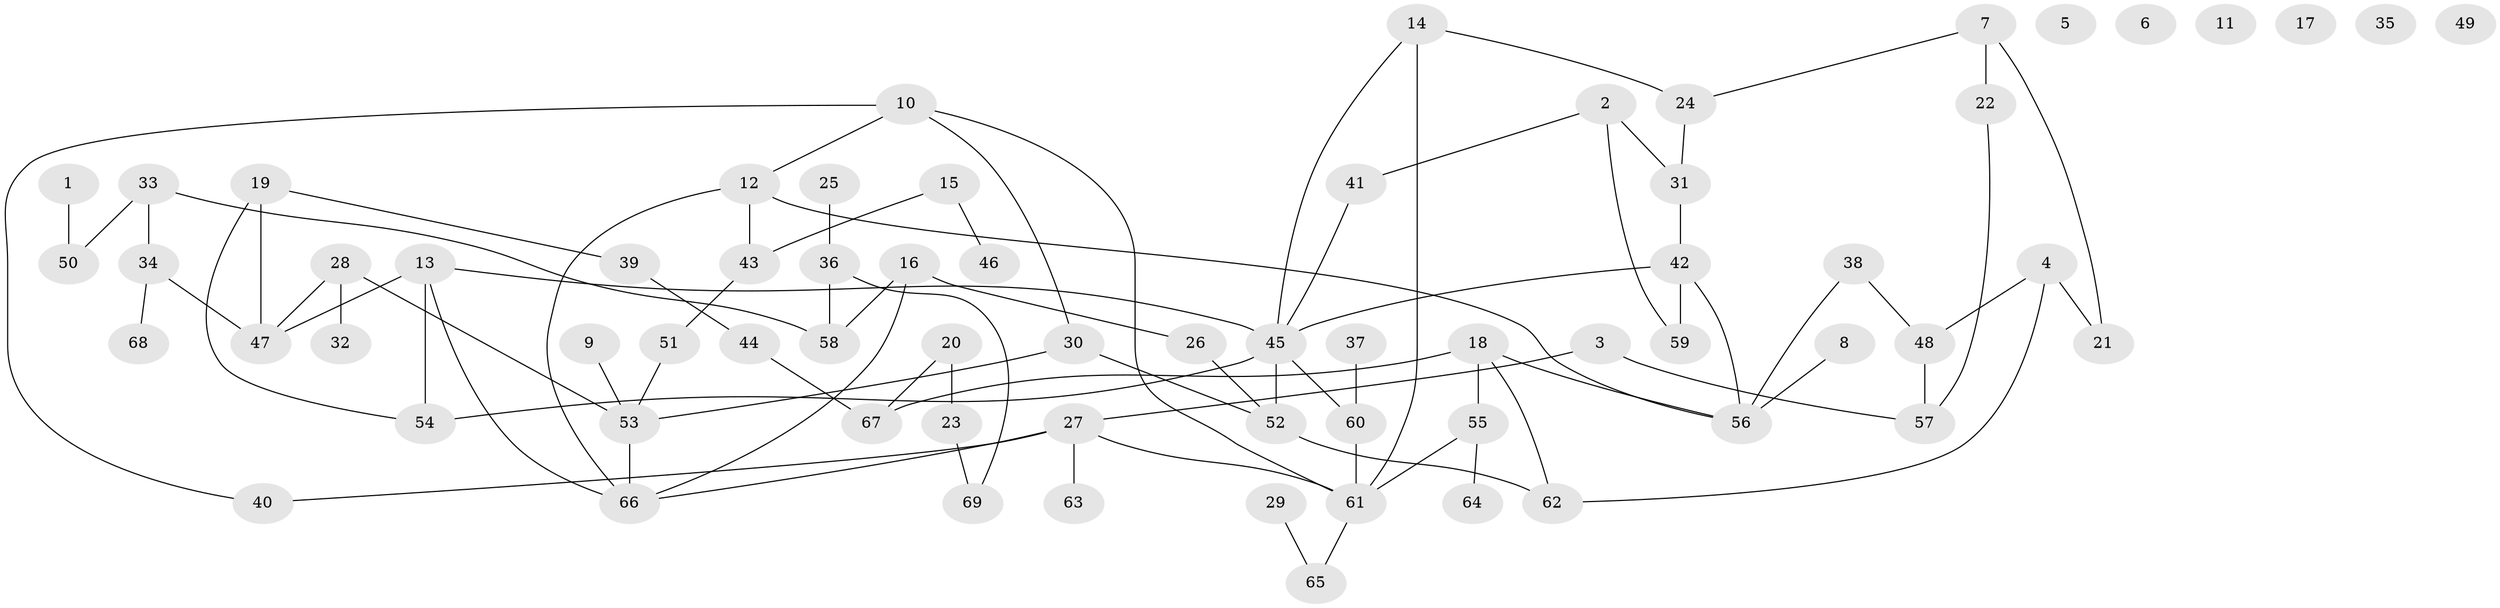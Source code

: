 // coarse degree distribution, {0: 0.3, 1: 0.15, 2: 0.1, 3: 0.2, 4: 0.15, 5: 0.05, 6: 0.05}
// Generated by graph-tools (version 1.1) at 2025/44/03/04/25 21:44:03]
// undirected, 69 vertices, 86 edges
graph export_dot {
graph [start="1"]
  node [color=gray90,style=filled];
  1;
  2;
  3;
  4;
  5;
  6;
  7;
  8;
  9;
  10;
  11;
  12;
  13;
  14;
  15;
  16;
  17;
  18;
  19;
  20;
  21;
  22;
  23;
  24;
  25;
  26;
  27;
  28;
  29;
  30;
  31;
  32;
  33;
  34;
  35;
  36;
  37;
  38;
  39;
  40;
  41;
  42;
  43;
  44;
  45;
  46;
  47;
  48;
  49;
  50;
  51;
  52;
  53;
  54;
  55;
  56;
  57;
  58;
  59;
  60;
  61;
  62;
  63;
  64;
  65;
  66;
  67;
  68;
  69;
  1 -- 50;
  2 -- 31;
  2 -- 41;
  2 -- 59;
  3 -- 27;
  3 -- 57;
  4 -- 21;
  4 -- 48;
  4 -- 62;
  7 -- 21;
  7 -- 22;
  7 -- 24;
  8 -- 56;
  9 -- 53;
  10 -- 12;
  10 -- 30;
  10 -- 40;
  10 -- 61;
  12 -- 43;
  12 -- 56;
  12 -- 66;
  13 -- 45;
  13 -- 47;
  13 -- 54;
  13 -- 66;
  14 -- 24;
  14 -- 45;
  14 -- 61;
  15 -- 43;
  15 -- 46;
  16 -- 26;
  16 -- 58;
  16 -- 66;
  18 -- 55;
  18 -- 56;
  18 -- 62;
  18 -- 67;
  19 -- 39;
  19 -- 47;
  19 -- 54;
  20 -- 23;
  20 -- 67;
  22 -- 57;
  23 -- 69;
  24 -- 31;
  25 -- 36;
  26 -- 52;
  27 -- 40;
  27 -- 61;
  27 -- 63;
  27 -- 66;
  28 -- 32;
  28 -- 47;
  28 -- 53;
  29 -- 65;
  30 -- 52;
  30 -- 53;
  31 -- 42;
  33 -- 34;
  33 -- 50;
  33 -- 58;
  34 -- 47;
  34 -- 68;
  36 -- 58;
  36 -- 69;
  37 -- 60;
  38 -- 48;
  38 -- 56;
  39 -- 44;
  41 -- 45;
  42 -- 45;
  42 -- 56;
  42 -- 59;
  43 -- 51;
  44 -- 67;
  45 -- 52;
  45 -- 54;
  45 -- 60;
  48 -- 57;
  51 -- 53;
  52 -- 62;
  53 -- 66;
  55 -- 61;
  55 -- 64;
  60 -- 61;
  61 -- 65;
}
